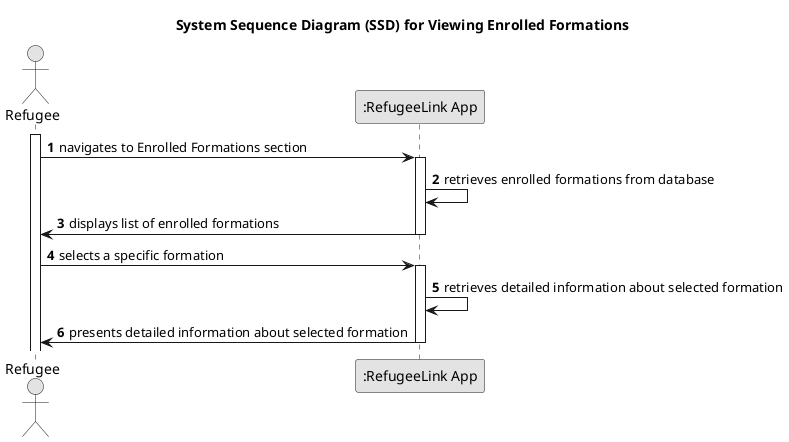 @startuml
skinparam monochrome true
skinparam packageStyle rectangle
skinparam shadowing false

title System Sequence Diagram (SSD) for Viewing Enrolled Formations

autonumber

actor Refugee
participant ":RefugeeLink App" as App

activate Refugee
Refugee -> App : navigates to Enrolled Formations section
activate App
App -> App : retrieves enrolled formations from database
App -> Refugee : displays list of enrolled formations
deactivate App

Refugee -> App : selects a specific formation
activate App
App -> App : retrieves detailed information about selected formation
App -> Refugee : presents detailed information about selected formation
deactivate App

@enduml
